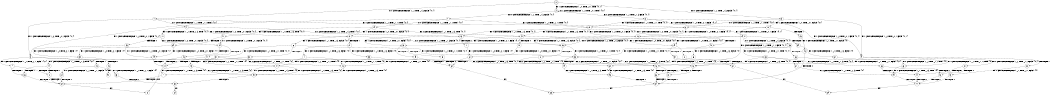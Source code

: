 digraph BCG {
size = "7, 10.5";
center = TRUE;
node [shape = circle];
0 [peripheries = 2];
0 -> 1 [label = "EX !0 !ATOMIC_EXCH_BRANCH (1, +1, TRUE, +1, 3, FALSE) !{0, 1}"];
0 -> 2 [label = "EX !1 !ATOMIC_EXCH_BRANCH (1, +0, TRUE, +0, 1, TRUE) !{0, 1}"];
0 -> 3 [label = "EX !0 !ATOMIC_EXCH_BRANCH (1, +1, TRUE, +1, 3, FALSE) !{0, 1}"];
1 -> 4 [label = "EX !0 !ATOMIC_EXCH_BRANCH (1, +1, TRUE, +1, 1, TRUE) !{0, 1}"];
1 -> 5 [label = "EX !1 !ATOMIC_EXCH_BRANCH (1, +0, TRUE, +0, 1, FALSE) !{0, 1}"];
1 -> 6 [label = "EX !0 !ATOMIC_EXCH_BRANCH (1, +1, TRUE, +1, 1, TRUE) !{0, 1}"];
2 -> 2 [label = "EX !1 !ATOMIC_EXCH_BRANCH (1, +0, TRUE, +0, 1, TRUE) !{0, 1}"];
2 -> 7 [label = "EX !0 !ATOMIC_EXCH_BRANCH (1, +1, TRUE, +1, 3, FALSE) !{0, 1}"];
2 -> 8 [label = "EX !0 !ATOMIC_EXCH_BRANCH (1, +1, TRUE, +1, 3, FALSE) !{0, 1}"];
3 -> 9 [label = "EX !1 !ATOMIC_EXCH_BRANCH (1, +0, TRUE, +0, 1, FALSE) !{0, 1}"];
3 -> 6 [label = "EX !0 !ATOMIC_EXCH_BRANCH (1, +1, TRUE, +1, 1, TRUE) !{0, 1}"];
3 -> 10 [label = "EX !1 !ATOMIC_EXCH_BRANCH (1, +0, TRUE, +0, 1, FALSE) !{0, 1}"];
4 -> 11 [label = "EX !0 !ATOMIC_EXCH_BRANCH (1, +1, TRUE, +1, 3, TRUE) !{0, 1}"];
4 -> 12 [label = "EX !1 !ATOMIC_EXCH_BRANCH (1, +0, TRUE, +0, 1, FALSE) !{0, 1}"];
4 -> 13 [label = "EX !0 !ATOMIC_EXCH_BRANCH (1, +1, TRUE, +1, 3, TRUE) !{0, 1}"];
5 -> 14 [label = "EX !0 !ATOMIC_EXCH_BRANCH (1, +1, TRUE, +1, 1, FALSE) !{0, 1}"];
5 -> 15 [label = "TERMINATE !1"];
5 -> 16 [label = "EX !0 !ATOMIC_EXCH_BRANCH (1, +1, TRUE, +1, 1, FALSE) !{0, 1}"];
6 -> 17 [label = "EX !1 !ATOMIC_EXCH_BRANCH (1, +0, TRUE, +0, 1, FALSE) !{0, 1}"];
6 -> 13 [label = "EX !0 !ATOMIC_EXCH_BRANCH (1, +1, TRUE, +1, 3, TRUE) !{0, 1}"];
6 -> 18 [label = "EX !1 !ATOMIC_EXCH_BRANCH (1, +0, TRUE, +0, 1, FALSE) !{0, 1}"];
7 -> 19 [label = "EX !0 !ATOMIC_EXCH_BRANCH (1, +1, TRUE, +1, 1, TRUE) !{0, 1}"];
7 -> 5 [label = "EX !1 !ATOMIC_EXCH_BRANCH (1, +0, TRUE, +0, 1, FALSE) !{0, 1}"];
7 -> 20 [label = "EX !0 !ATOMIC_EXCH_BRANCH (1, +1, TRUE, +1, 1, TRUE) !{0, 1}"];
8 -> 9 [label = "EX !1 !ATOMIC_EXCH_BRANCH (1, +0, TRUE, +0, 1, FALSE) !{0, 1}"];
8 -> 20 [label = "EX !0 !ATOMIC_EXCH_BRANCH (1, +1, TRUE, +1, 1, TRUE) !{0, 1}"];
8 -> 10 [label = "EX !1 !ATOMIC_EXCH_BRANCH (1, +0, TRUE, +0, 1, FALSE) !{0, 1}"];
9 -> 21 [label = "EX !0 !ATOMIC_EXCH_BRANCH (1, +1, TRUE, +1, 1, FALSE) !{0, 1}"];
9 -> 22 [label = "TERMINATE !1"];
9 -> 16 [label = "EX !0 !ATOMIC_EXCH_BRANCH (1, +1, TRUE, +1, 1, FALSE) !{0, 1}"];
10 -> 16 [label = "EX !0 !ATOMIC_EXCH_BRANCH (1, +1, TRUE, +1, 1, FALSE) !{0, 1}"];
10 -> 23 [label = "TERMINATE !1"];
11 -> 24 [label = "EX !1 !ATOMIC_EXCH_BRANCH (1, +0, TRUE, +0, 1, FALSE) !{0, 1}"];
11 -> 25 [label = "TERMINATE !0"];
12 -> 26 [label = "EX !0 !ATOMIC_EXCH_BRANCH (1, +1, TRUE, +1, 3, FALSE) !{0, 1}"];
12 -> 27 [label = "TERMINATE !1"];
12 -> 28 [label = "EX !0 !ATOMIC_EXCH_BRANCH (1, +1, TRUE, +1, 3, FALSE) !{0, 1}"];
13 -> 29 [label = "EX !1 !ATOMIC_EXCH_BRANCH (1, +0, TRUE, +0, 1, FALSE) !{0, 1}"];
13 -> 30 [label = "EX !1 !ATOMIC_EXCH_BRANCH (1, +0, TRUE, +0, 1, FALSE) !{0, 1}"];
13 -> 31 [label = "TERMINATE !0"];
14 -> 32 [label = "TERMINATE !0"];
14 -> 33 [label = "TERMINATE !1"];
15 -> 34 [label = "EX !0 !ATOMIC_EXCH_BRANCH (1, +1, TRUE, +1, 1, FALSE) !{0}"];
15 -> 35 [label = "EX !0 !ATOMIC_EXCH_BRANCH (1, +1, TRUE, +1, 1, FALSE) !{0}"];
16 -> 36 [label = "TERMINATE !0"];
16 -> 37 [label = "TERMINATE !1"];
17 -> 38 [label = "EX !0 !ATOMIC_EXCH_BRANCH (1, +1, TRUE, +1, 3, FALSE) !{0, 1}"];
17 -> 39 [label = "TERMINATE !1"];
17 -> 28 [label = "EX !0 !ATOMIC_EXCH_BRANCH (1, +1, TRUE, +1, 3, FALSE) !{0, 1}"];
18 -> 28 [label = "EX !0 !ATOMIC_EXCH_BRANCH (1, +1, TRUE, +1, 3, FALSE) !{0, 1}"];
18 -> 40 [label = "TERMINATE !1"];
19 -> 41 [label = "EX !0 !ATOMIC_EXCH_BRANCH (1, +1, TRUE, +1, 3, TRUE) !{0, 1}"];
19 -> 12 [label = "EX !1 !ATOMIC_EXCH_BRANCH (1, +0, TRUE, +0, 1, FALSE) !{0, 1}"];
19 -> 42 [label = "EX !0 !ATOMIC_EXCH_BRANCH (1, +1, TRUE, +1, 3, TRUE) !{0, 1}"];
20 -> 17 [label = "EX !1 !ATOMIC_EXCH_BRANCH (1, +0, TRUE, +0, 1, FALSE) !{0, 1}"];
20 -> 42 [label = "EX !0 !ATOMIC_EXCH_BRANCH (1, +1, TRUE, +1, 3, TRUE) !{0, 1}"];
20 -> 18 [label = "EX !1 !ATOMIC_EXCH_BRANCH (1, +0, TRUE, +0, 1, FALSE) !{0, 1}"];
21 -> 43 [label = "TERMINATE !0"];
21 -> 44 [label = "TERMINATE !1"];
22 -> 45 [label = "EX !0 !ATOMIC_EXCH_BRANCH (1, +1, TRUE, +1, 1, FALSE) !{0}"];
23 -> 46 [label = "EX !0 !ATOMIC_EXCH_BRANCH (1, +1, TRUE, +1, 1, FALSE) !{0}"];
24 -> 47 [label = "TERMINATE !0"];
24 -> 48 [label = "TERMINATE !1"];
25 -> 49 [label = "EX !1 !ATOMIC_EXCH_BRANCH (1, +0, TRUE, +0, 1, FALSE) !{1}"];
25 -> 50 [label = "EX !1 !ATOMIC_EXCH_BRANCH (1, +0, TRUE, +0, 1, FALSE) !{1}"];
26 -> 51 [label = "EX !0 !ATOMIC_EXCH_BRANCH (1, +1, TRUE, +1, 1, TRUE) !{0, 1}"];
26 -> 52 [label = "TERMINATE !1"];
26 -> 53 [label = "EX !0 !ATOMIC_EXCH_BRANCH (1, +1, TRUE, +1, 1, TRUE) !{0, 1}"];
27 -> 54 [label = "EX !0 !ATOMIC_EXCH_BRANCH (1, +1, TRUE, +1, 3, FALSE) !{0}"];
27 -> 55 [label = "EX !0 !ATOMIC_EXCH_BRANCH (1, +1, TRUE, +1, 3, FALSE) !{0}"];
28 -> 53 [label = "EX !0 !ATOMIC_EXCH_BRANCH (1, +1, TRUE, +1, 1, TRUE) !{0, 1}"];
28 -> 56 [label = "TERMINATE !1"];
29 -> 57 [label = "TERMINATE !0"];
29 -> 58 [label = "TERMINATE !1"];
30 -> 59 [label = "TERMINATE !0"];
30 -> 60 [label = "TERMINATE !1"];
31 -> 61 [label = "EX !1 !ATOMIC_EXCH_BRANCH (1, +0, TRUE, +0, 1, FALSE) !{1}"];
32 -> 62 [label = "TERMINATE !1"];
33 -> 62 [label = "TERMINATE !0"];
34 -> 62 [label = "TERMINATE !0"];
35 -> 63 [label = "TERMINATE !0"];
36 -> 64 [label = "TERMINATE !1"];
37 -> 64 [label = "TERMINATE !0"];
38 -> 65 [label = "EX !0 !ATOMIC_EXCH_BRANCH (1, +1, TRUE, +1, 1, TRUE) !{0, 1}"];
38 -> 66 [label = "TERMINATE !1"];
38 -> 53 [label = "EX !0 !ATOMIC_EXCH_BRANCH (1, +1, TRUE, +1, 1, TRUE) !{0, 1}"];
39 -> 67 [label = "EX !0 !ATOMIC_EXCH_BRANCH (1, +1, TRUE, +1, 3, FALSE) !{0}"];
40 -> 68 [label = "EX !0 !ATOMIC_EXCH_BRANCH (1, +1, TRUE, +1, 3, FALSE) !{0}"];
41 -> 24 [label = "EX !1 !ATOMIC_EXCH_BRANCH (1, +0, TRUE, +0, 1, FALSE) !{0, 1}"];
41 -> 69 [label = "TERMINATE !0"];
42 -> 29 [label = "EX !1 !ATOMIC_EXCH_BRANCH (1, +0, TRUE, +0, 1, FALSE) !{0, 1}"];
42 -> 30 [label = "EX !1 !ATOMIC_EXCH_BRANCH (1, +0, TRUE, +0, 1, FALSE) !{0, 1}"];
42 -> 70 [label = "TERMINATE !0"];
43 -> 71 [label = "TERMINATE !1"];
44 -> 71 [label = "TERMINATE !0"];
45 -> 71 [label = "TERMINATE !0"];
46 -> 64 [label = "TERMINATE !0"];
47 -> 72 [label = "TERMINATE !1"];
48 -> 72 [label = "TERMINATE !0"];
49 -> 72 [label = "TERMINATE !1"];
50 -> 73 [label = "TERMINATE !1"];
51 -> 74 [label = "EX !0 !ATOMIC_EXCH_BRANCH (1, +1, TRUE, +1, 3, TRUE) !{0, 1}"];
51 -> 75 [label = "TERMINATE !1"];
51 -> 76 [label = "EX !0 !ATOMIC_EXCH_BRANCH (1, +1, TRUE, +1, 3, TRUE) !{0, 1}"];
52 -> 77 [label = "EX !0 !ATOMIC_EXCH_BRANCH (1, +1, TRUE, +1, 1, TRUE) !{0}"];
52 -> 78 [label = "EX !0 !ATOMIC_EXCH_BRANCH (1, +1, TRUE, +1, 1, TRUE) !{0}"];
53 -> 76 [label = "EX !0 !ATOMIC_EXCH_BRANCH (1, +1, TRUE, +1, 3, TRUE) !{0, 1}"];
53 -> 79 [label = "TERMINATE !1"];
54 -> 77 [label = "EX !0 !ATOMIC_EXCH_BRANCH (1, +1, TRUE, +1, 1, TRUE) !{0}"];
54 -> 78 [label = "EX !0 !ATOMIC_EXCH_BRANCH (1, +1, TRUE, +1, 1, TRUE) !{0}"];
55 -> 78 [label = "EX !0 !ATOMIC_EXCH_BRANCH (1, +1, TRUE, +1, 1, TRUE) !{0}"];
56 -> 80 [label = "EX !0 !ATOMIC_EXCH_BRANCH (1, +1, TRUE, +1, 1, TRUE) !{0}"];
57 -> 81 [label = "TERMINATE !1"];
58 -> 81 [label = "TERMINATE !0"];
59 -> 82 [label = "TERMINATE !1"];
60 -> 82 [label = "TERMINATE !0"];
61 -> 82 [label = "TERMINATE !1"];
62 -> 83 [label = "exit"];
63 -> 84 [label = "exit"];
64 -> 85 [label = "exit"];
65 -> 86 [label = "EX !0 !ATOMIC_EXCH_BRANCH (1, +1, TRUE, +1, 3, TRUE) !{0, 1}"];
65 -> 87 [label = "TERMINATE !1"];
65 -> 76 [label = "EX !0 !ATOMIC_EXCH_BRANCH (1, +1, TRUE, +1, 3, TRUE) !{0, 1}"];
66 -> 88 [label = "EX !0 !ATOMIC_EXCH_BRANCH (1, +1, TRUE, +1, 1, TRUE) !{0}"];
67 -> 88 [label = "EX !0 !ATOMIC_EXCH_BRANCH (1, +1, TRUE, +1, 1, TRUE) !{0}"];
68 -> 80 [label = "EX !0 !ATOMIC_EXCH_BRANCH (1, +1, TRUE, +1, 1, TRUE) !{0}"];
69 -> 49 [label = "EX !1 !ATOMIC_EXCH_BRANCH (1, +0, TRUE, +0, 1, FALSE) !{1}"];
69 -> 50 [label = "EX !1 !ATOMIC_EXCH_BRANCH (1, +0, TRUE, +0, 1, FALSE) !{1}"];
70 -> 61 [label = "EX !1 !ATOMIC_EXCH_BRANCH (1, +0, TRUE, +0, 1, FALSE) !{1}"];
71 -> 89 [label = "exit"];
72 -> 83 [label = "exit"];
73 -> 90 [label = "exit"];
74 -> 32 [label = "TERMINATE !0"];
74 -> 33 [label = "TERMINATE !1"];
75 -> 91 [label = "EX !0 !ATOMIC_EXCH_BRANCH (1, +1, TRUE, +1, 3, TRUE) !{0}"];
75 -> 92 [label = "EX !0 !ATOMIC_EXCH_BRANCH (1, +1, TRUE, +1, 3, TRUE) !{0}"];
76 -> 36 [label = "TERMINATE !0"];
76 -> 37 [label = "TERMINATE !1"];
77 -> 91 [label = "EX !0 !ATOMIC_EXCH_BRANCH (1, +1, TRUE, +1, 3, TRUE) !{0}"];
77 -> 92 [label = "EX !0 !ATOMIC_EXCH_BRANCH (1, +1, TRUE, +1, 3, TRUE) !{0}"];
78 -> 92 [label = "EX !0 !ATOMIC_EXCH_BRANCH (1, +1, TRUE, +1, 3, TRUE) !{0}"];
79 -> 93 [label = "EX !0 !ATOMIC_EXCH_BRANCH (1, +1, TRUE, +1, 3, TRUE) !{0}"];
80 -> 93 [label = "EX !0 !ATOMIC_EXCH_BRANCH (1, +1, TRUE, +1, 3, TRUE) !{0}"];
81 -> 89 [label = "exit"];
82 -> 85 [label = "exit"];
86 -> 43 [label = "TERMINATE !0"];
86 -> 44 [label = "TERMINATE !1"];
87 -> 94 [label = "EX !0 !ATOMIC_EXCH_BRANCH (1, +1, TRUE, +1, 3, TRUE) !{0}"];
88 -> 94 [label = "EX !0 !ATOMIC_EXCH_BRANCH (1, +1, TRUE, +1, 3, TRUE) !{0}"];
91 -> 62 [label = "TERMINATE !0"];
92 -> 63 [label = "TERMINATE !0"];
93 -> 64 [label = "TERMINATE !0"];
94 -> 71 [label = "TERMINATE !0"];
}
